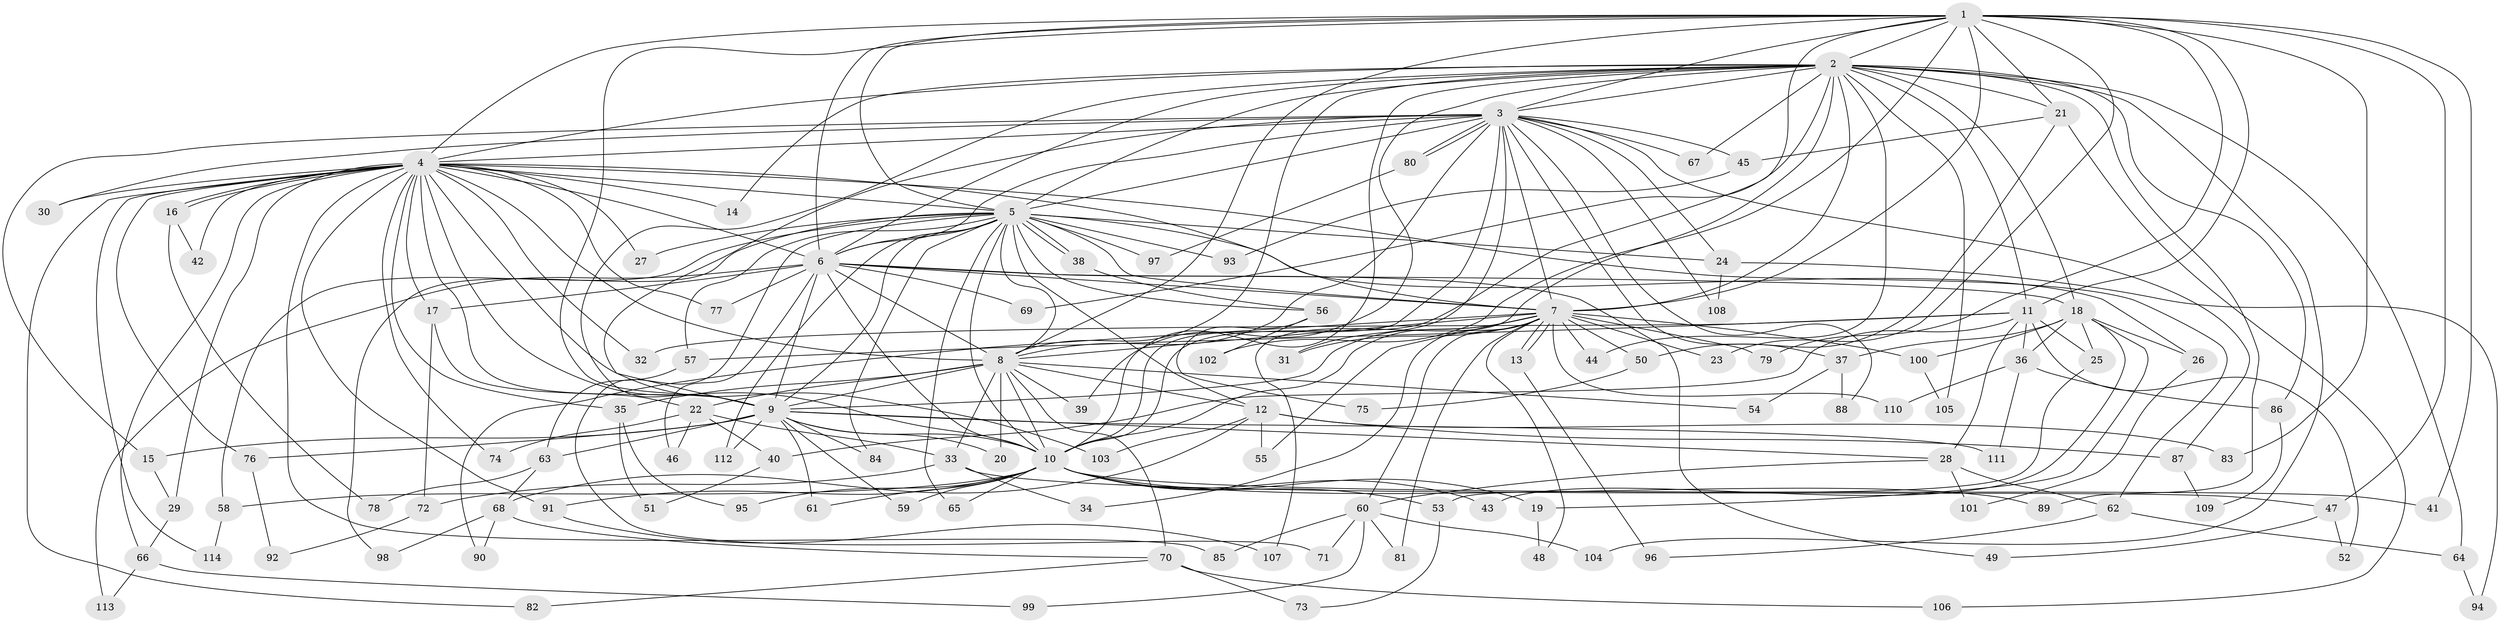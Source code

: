 // Generated by graph-tools (version 1.1) at 2025/49/03/09/25 03:49:33]
// undirected, 114 vertices, 253 edges
graph export_dot {
graph [start="1"]
  node [color=gray90,style=filled];
  1;
  2;
  3;
  4;
  5;
  6;
  7;
  8;
  9;
  10;
  11;
  12;
  13;
  14;
  15;
  16;
  17;
  18;
  19;
  20;
  21;
  22;
  23;
  24;
  25;
  26;
  27;
  28;
  29;
  30;
  31;
  32;
  33;
  34;
  35;
  36;
  37;
  38;
  39;
  40;
  41;
  42;
  43;
  44;
  45;
  46;
  47;
  48;
  49;
  50;
  51;
  52;
  53;
  54;
  55;
  56;
  57;
  58;
  59;
  60;
  61;
  62;
  63;
  64;
  65;
  66;
  67;
  68;
  69;
  70;
  71;
  72;
  73;
  74;
  75;
  76;
  77;
  78;
  79;
  80;
  81;
  82;
  83;
  84;
  85;
  86;
  87;
  88;
  89;
  90;
  91;
  92;
  93;
  94;
  95;
  96;
  97;
  98;
  99;
  100;
  101;
  102;
  103;
  104;
  105;
  106;
  107;
  108;
  109;
  110;
  111;
  112;
  113;
  114;
  1 -- 2;
  1 -- 3;
  1 -- 4;
  1 -- 5;
  1 -- 6;
  1 -- 7;
  1 -- 8;
  1 -- 9;
  1 -- 10;
  1 -- 11;
  1 -- 21;
  1 -- 23;
  1 -- 41;
  1 -- 47;
  1 -- 79;
  1 -- 83;
  1 -- 102;
  2 -- 3;
  2 -- 4;
  2 -- 5;
  2 -- 6;
  2 -- 7;
  2 -- 8;
  2 -- 9;
  2 -- 10;
  2 -- 11;
  2 -- 14;
  2 -- 18;
  2 -- 21;
  2 -- 39;
  2 -- 44;
  2 -- 64;
  2 -- 67;
  2 -- 69;
  2 -- 86;
  2 -- 89;
  2 -- 104;
  2 -- 105;
  2 -- 107;
  3 -- 4;
  3 -- 5;
  3 -- 6;
  3 -- 7;
  3 -- 8;
  3 -- 9;
  3 -- 10;
  3 -- 15;
  3 -- 24;
  3 -- 30;
  3 -- 31;
  3 -- 37;
  3 -- 45;
  3 -- 67;
  3 -- 80;
  3 -- 80;
  3 -- 87;
  3 -- 88;
  3 -- 108;
  4 -- 5;
  4 -- 6;
  4 -- 7;
  4 -- 8;
  4 -- 9;
  4 -- 10;
  4 -- 14;
  4 -- 16;
  4 -- 16;
  4 -- 17;
  4 -- 27;
  4 -- 29;
  4 -- 30;
  4 -- 32;
  4 -- 35;
  4 -- 42;
  4 -- 62;
  4 -- 66;
  4 -- 74;
  4 -- 76;
  4 -- 77;
  4 -- 82;
  4 -- 85;
  4 -- 91;
  4 -- 103;
  4 -- 114;
  5 -- 6;
  5 -- 7;
  5 -- 8;
  5 -- 9;
  5 -- 10;
  5 -- 12;
  5 -- 24;
  5 -- 26;
  5 -- 27;
  5 -- 38;
  5 -- 38;
  5 -- 56;
  5 -- 57;
  5 -- 58;
  5 -- 65;
  5 -- 71;
  5 -- 84;
  5 -- 93;
  5 -- 97;
  5 -- 98;
  5 -- 112;
  6 -- 7;
  6 -- 8;
  6 -- 9;
  6 -- 10;
  6 -- 17;
  6 -- 18;
  6 -- 46;
  6 -- 49;
  6 -- 69;
  6 -- 77;
  6 -- 113;
  7 -- 8;
  7 -- 9;
  7 -- 10;
  7 -- 13;
  7 -- 13;
  7 -- 23;
  7 -- 31;
  7 -- 34;
  7 -- 44;
  7 -- 48;
  7 -- 50;
  7 -- 55;
  7 -- 60;
  7 -- 79;
  7 -- 81;
  7 -- 90;
  7 -- 100;
  7 -- 110;
  8 -- 9;
  8 -- 10;
  8 -- 12;
  8 -- 20;
  8 -- 22;
  8 -- 33;
  8 -- 35;
  8 -- 39;
  8 -- 54;
  8 -- 70;
  9 -- 10;
  9 -- 15;
  9 -- 20;
  9 -- 28;
  9 -- 59;
  9 -- 61;
  9 -- 63;
  9 -- 76;
  9 -- 84;
  9 -- 111;
  9 -- 112;
  10 -- 19;
  10 -- 41;
  10 -- 43;
  10 -- 53;
  10 -- 58;
  10 -- 59;
  10 -- 61;
  10 -- 65;
  10 -- 89;
  10 -- 91;
  10 -- 95;
  11 -- 25;
  11 -- 28;
  11 -- 32;
  11 -- 36;
  11 -- 40;
  11 -- 52;
  11 -- 57;
  12 -- 55;
  12 -- 68;
  12 -- 83;
  12 -- 87;
  12 -- 103;
  13 -- 96;
  15 -- 29;
  16 -- 42;
  16 -- 78;
  17 -- 22;
  17 -- 72;
  18 -- 19;
  18 -- 25;
  18 -- 26;
  18 -- 36;
  18 -- 37;
  18 -- 43;
  18 -- 100;
  19 -- 48;
  21 -- 45;
  21 -- 50;
  21 -- 106;
  22 -- 33;
  22 -- 40;
  22 -- 46;
  22 -- 74;
  24 -- 94;
  24 -- 108;
  25 -- 53;
  26 -- 101;
  28 -- 60;
  28 -- 62;
  28 -- 101;
  29 -- 66;
  33 -- 34;
  33 -- 47;
  33 -- 72;
  35 -- 51;
  35 -- 95;
  36 -- 86;
  36 -- 110;
  36 -- 111;
  37 -- 54;
  37 -- 88;
  38 -- 56;
  40 -- 51;
  45 -- 93;
  47 -- 49;
  47 -- 52;
  50 -- 75;
  53 -- 73;
  56 -- 75;
  56 -- 102;
  57 -- 63;
  58 -- 114;
  60 -- 71;
  60 -- 81;
  60 -- 85;
  60 -- 99;
  60 -- 104;
  62 -- 64;
  62 -- 96;
  63 -- 68;
  63 -- 78;
  64 -- 94;
  66 -- 99;
  66 -- 113;
  68 -- 70;
  68 -- 90;
  68 -- 98;
  70 -- 73;
  70 -- 82;
  70 -- 106;
  72 -- 92;
  76 -- 92;
  80 -- 97;
  86 -- 109;
  87 -- 109;
  91 -- 107;
  100 -- 105;
}

